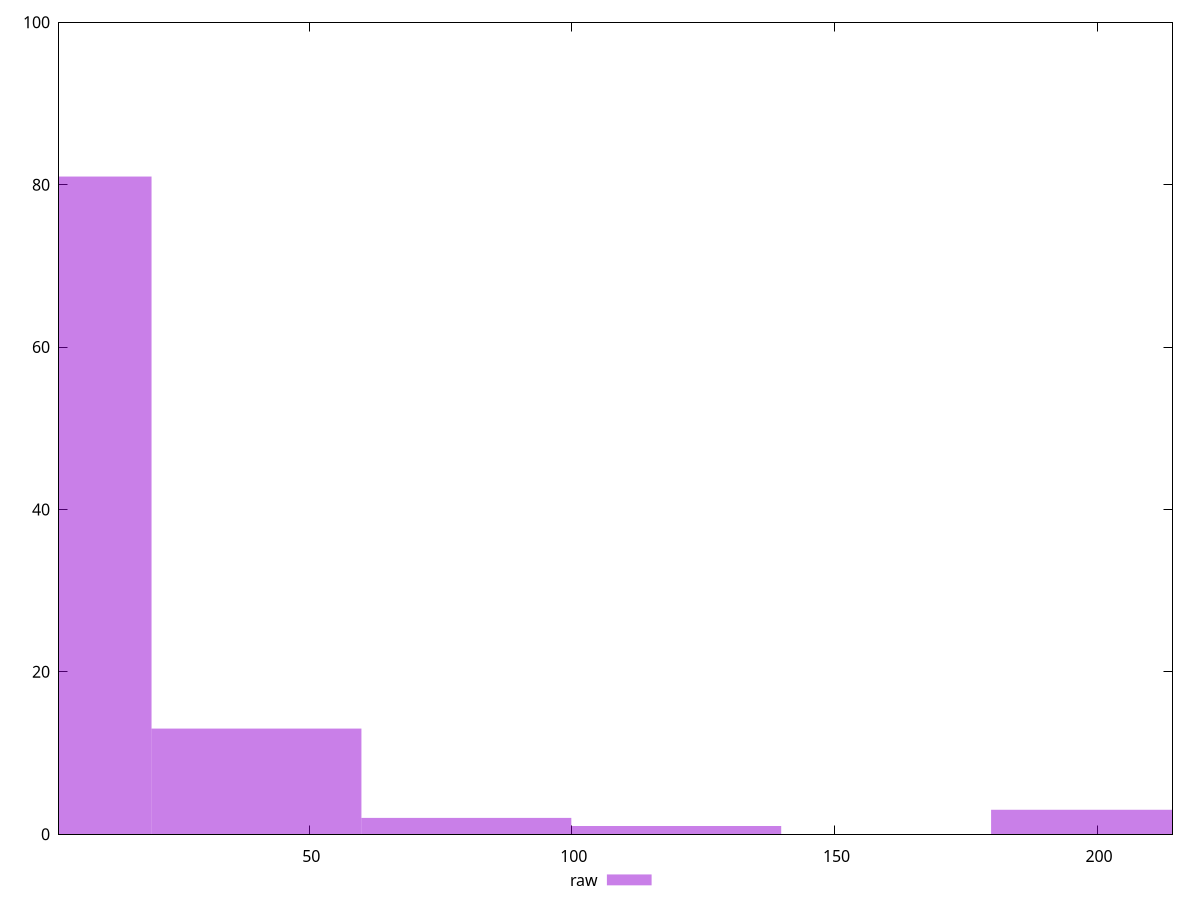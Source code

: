 reset

$raw <<EOF
199.81551983785195 3
0 81
39.96310396757039 13
79.92620793514078 2
119.88931190271117 1
EOF

set key outside below
set boxwidth 39.96310396757039
set xrange [2.364:214.373]
set yrange [0:100]
set trange [0:100]
set style fill transparent solid 0.5 noborder
set terminal svg size 640, 490 enhanced background rgb 'white'
set output "report_00015_2021-02-09T16-11-33.973Z/server-response-time/samples/pages+cached/raw/histogram.svg"

plot $raw title "raw" with boxes

reset
